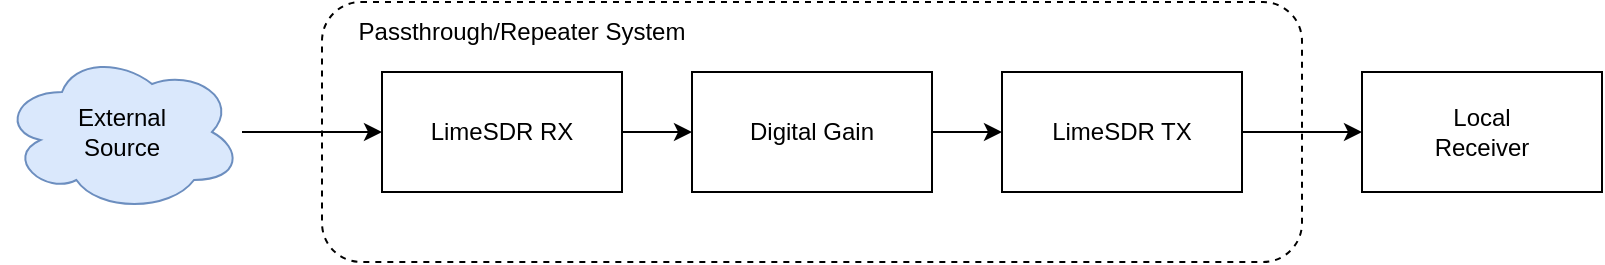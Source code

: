 <mxfile version="10.7.5" type="github"><diagram id="NxU1-NPeIXqkxOM5zfzK" name="Page-1"><mxGraphModel dx="808" dy="849" grid="1" gridSize="10" guides="1" tooltips="1" connect="1" arrows="1" fold="1" page="1" pageScale="1" pageWidth="850" pageHeight="1100" math="0" shadow="0"><root><mxCell id="0"/><mxCell id="1" parent="0"/><mxCell id="dYdujLu5Q3UHesY-EuEZ-8" value="" style="edgeStyle=orthogonalEdgeStyle;rounded=0;orthogonalLoop=1;jettySize=auto;html=1;" edge="1" parent="1" source="dYdujLu5Q3UHesY-EuEZ-1" target="dYdujLu5Q3UHesY-EuEZ-4"><mxGeometry relative="1" as="geometry"/></mxCell><mxCell id="dYdujLu5Q3UHesY-EuEZ-1" value="&lt;div&gt;External&lt;/div&gt;&lt;div&gt;Source&lt;/div&gt;" style="ellipse;shape=cloud;whiteSpace=wrap;html=1;fillColor=#dae8fc;strokeColor=#6c8ebf;" vertex="1" parent="1"><mxGeometry x="30" y="210" width="120" height="80" as="geometry"/></mxCell><mxCell id="dYdujLu5Q3UHesY-EuEZ-3" value="" style="rounded=1;whiteSpace=wrap;html=1;dashed=1;gradientColor=#ffffff;fillColor=none;" vertex="1" parent="1"><mxGeometry x="190" y="185" width="490" height="130" as="geometry"/></mxCell><mxCell id="dYdujLu5Q3UHesY-EuEZ-10" value="" style="edgeStyle=orthogonalEdgeStyle;rounded=0;orthogonalLoop=1;jettySize=auto;html=1;" edge="1" parent="1" source="dYdujLu5Q3UHesY-EuEZ-4" target="dYdujLu5Q3UHesY-EuEZ-5"><mxGeometry relative="1" as="geometry"/></mxCell><mxCell id="dYdujLu5Q3UHesY-EuEZ-4" value="LimeSDR RX" style="rounded=0;whiteSpace=wrap;html=1;" vertex="1" parent="1"><mxGeometry x="220" y="220" width="120" height="60" as="geometry"/></mxCell><mxCell id="dYdujLu5Q3UHesY-EuEZ-5" value="Digital Gain" style="rounded=0;whiteSpace=wrap;html=1;" vertex="1" parent="1"><mxGeometry x="375" y="220" width="120" height="60" as="geometry"/></mxCell><mxCell id="dYdujLu5Q3UHesY-EuEZ-11" value="" style="edgeStyle=orthogonalEdgeStyle;rounded=0;orthogonalLoop=1;jettySize=auto;html=1;" edge="1" parent="1" source="dYdujLu5Q3UHesY-EuEZ-6" target="dYdujLu5Q3UHesY-EuEZ-9"><mxGeometry relative="1" as="geometry"/></mxCell><mxCell id="dYdujLu5Q3UHesY-EuEZ-6" value="LimeSDR TX" style="rounded=0;whiteSpace=wrap;html=1;" vertex="1" parent="1"><mxGeometry x="530" y="220" width="120" height="60" as="geometry"/></mxCell><mxCell id="dYdujLu5Q3UHesY-EuEZ-9" value="&lt;div&gt;Local&lt;/div&gt;&lt;div&gt;Receiver&lt;br&gt;&lt;/div&gt;" style="rounded=0;whiteSpace=wrap;html=1;fillColor=none;gradientColor=#ffffff;" vertex="1" parent="1"><mxGeometry x="710" y="220" width="120" height="60" as="geometry"/></mxCell><mxCell id="dYdujLu5Q3UHesY-EuEZ-12" value="" style="endArrow=classic;html=1;entryX=0;entryY=0.5;entryDx=0;entryDy=0;exitX=1;exitY=0.5;exitDx=0;exitDy=0;" edge="1" parent="1" source="dYdujLu5Q3UHesY-EuEZ-5" target="dYdujLu5Q3UHesY-EuEZ-6"><mxGeometry width="50" height="50" relative="1" as="geometry"><mxPoint x="445" y="90" as="sourcePoint"/><mxPoint x="495" y="40" as="targetPoint"/></mxGeometry></mxCell><mxCell id="dYdujLu5Q3UHesY-EuEZ-13" value="Passthrough/Repeater System" style="text;html=1;strokeColor=none;fillColor=none;align=center;verticalAlign=middle;whiteSpace=wrap;rounded=0;" vertex="1" parent="1"><mxGeometry x="130" y="190" width="320" height="20" as="geometry"/></mxCell></root></mxGraphModel></diagram></mxfile>